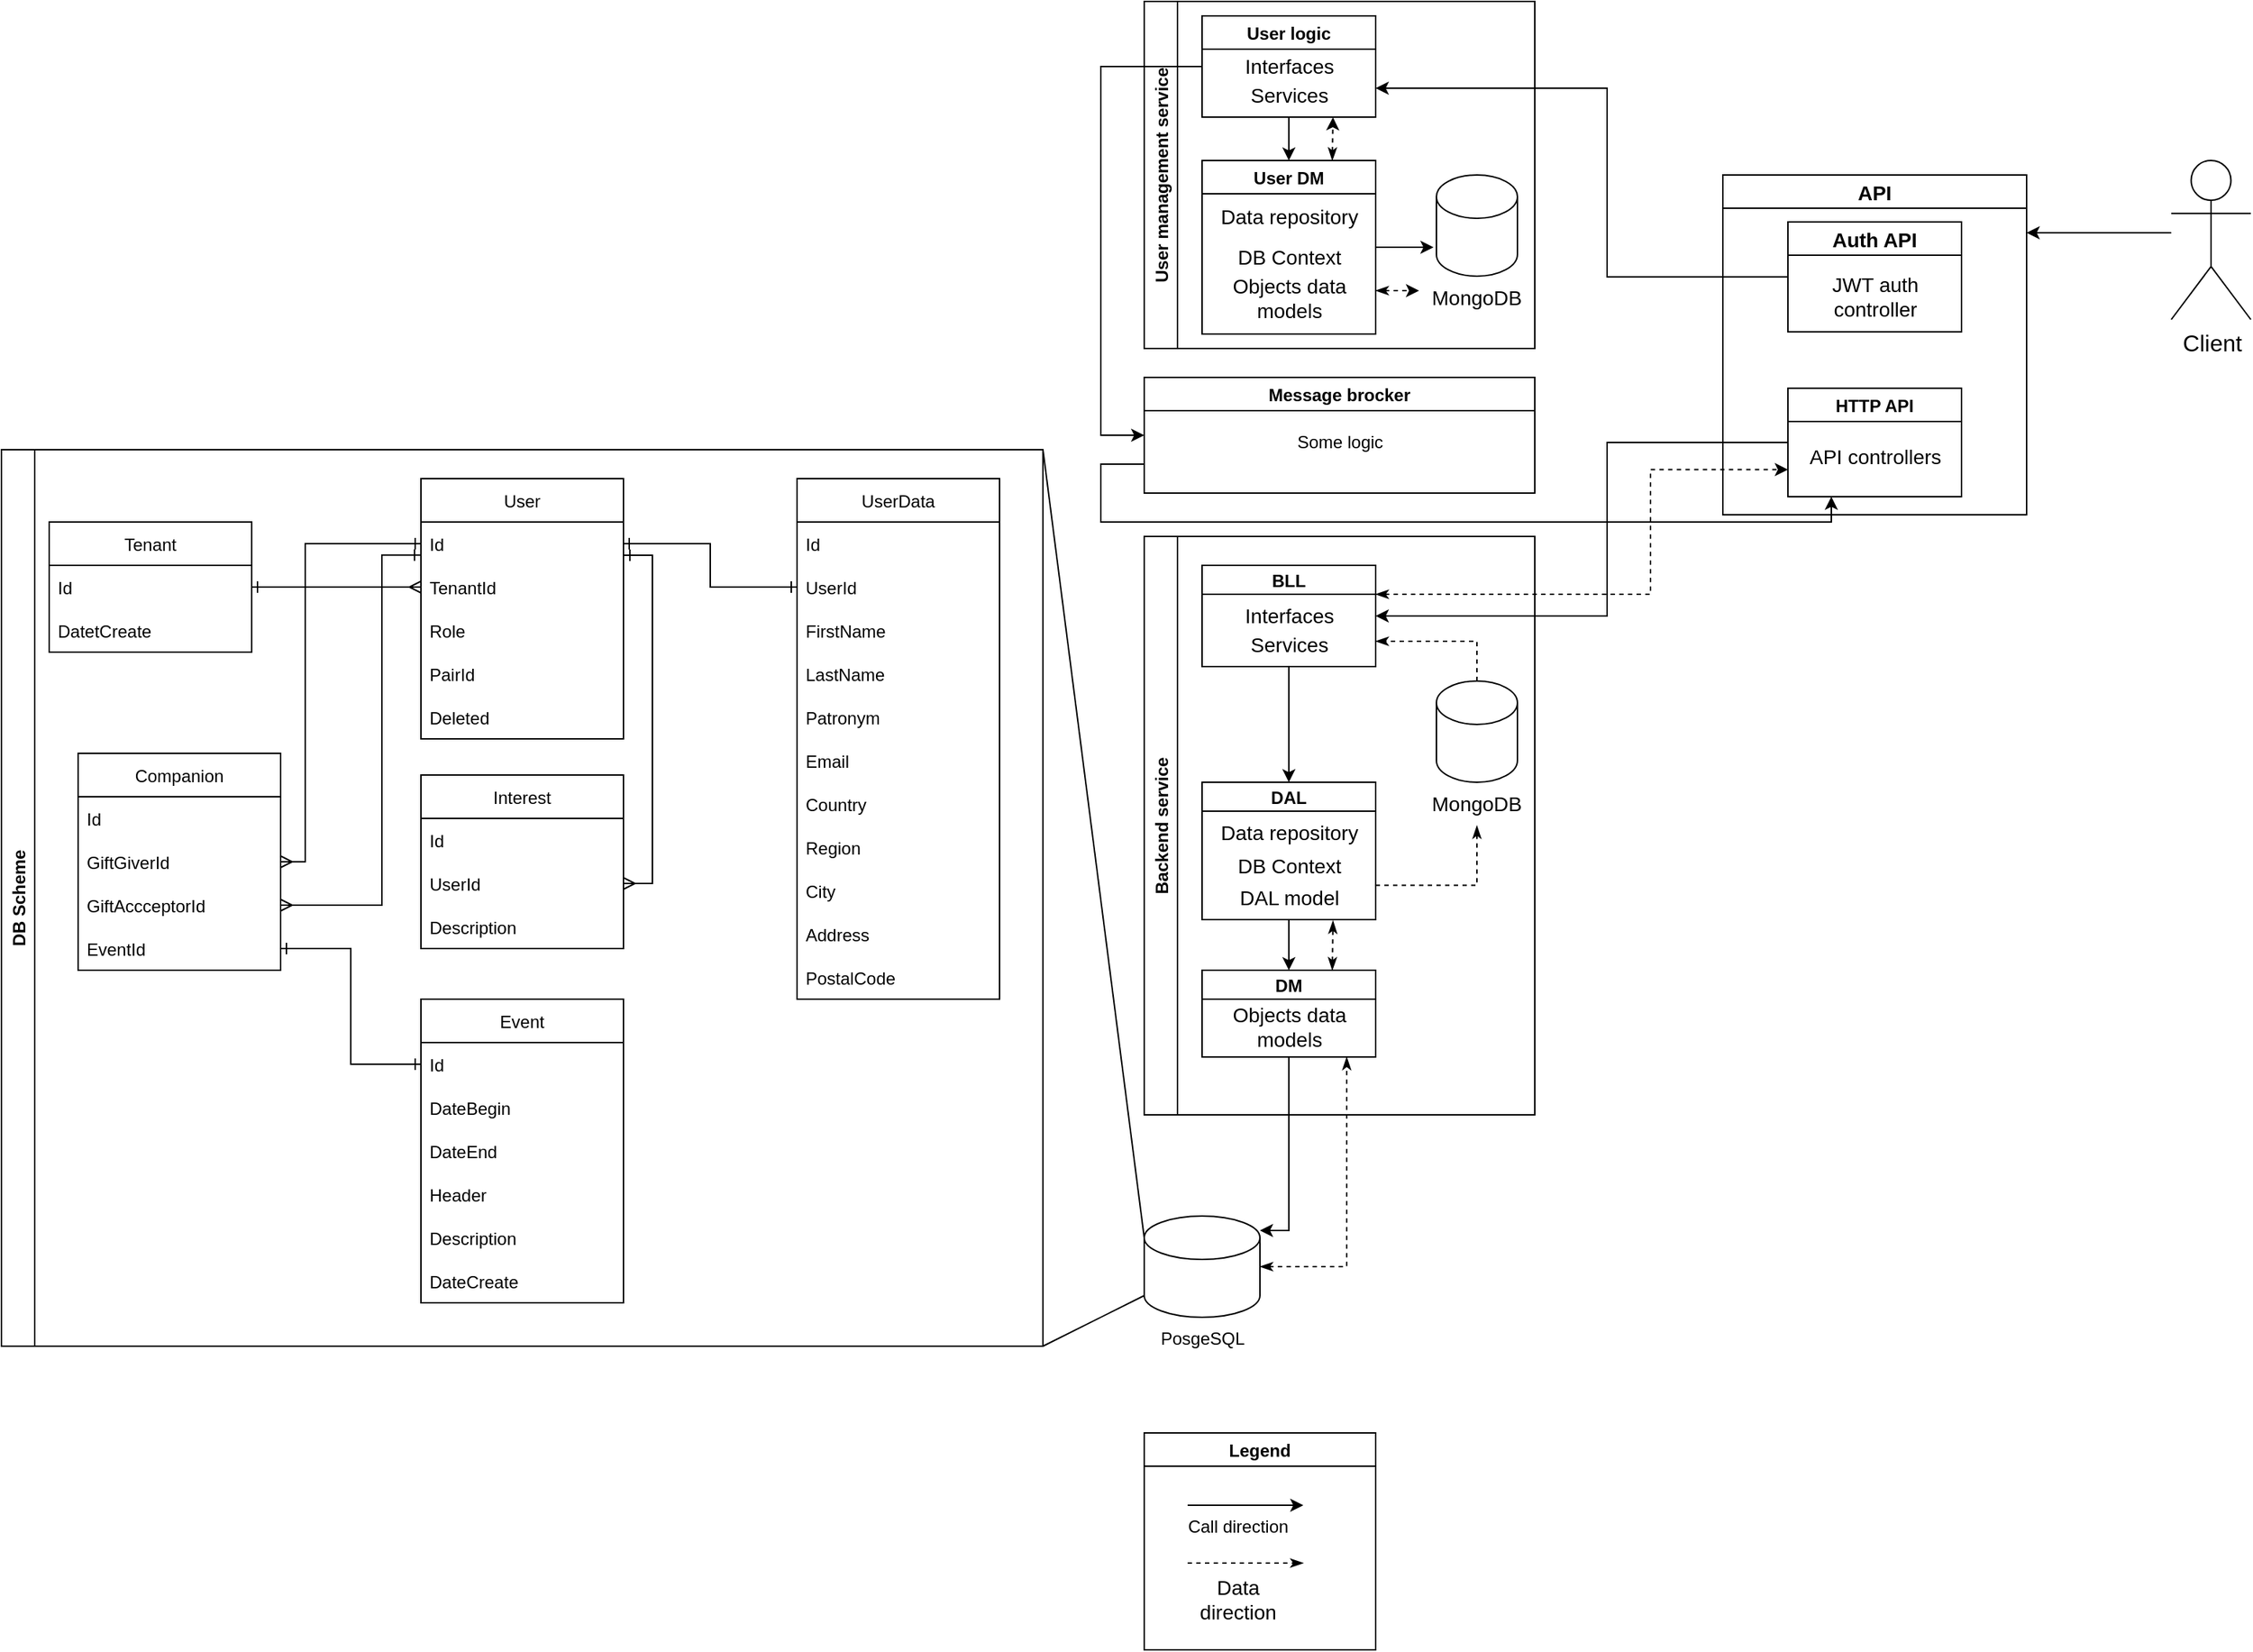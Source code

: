 <mxfile version="20.3.6" type="github">
  <diagram id="Ach35dHcFJQdptmvtTHI" name="Страница 1">
    <mxGraphModel dx="3212" dy="1272" grid="1" gridSize="10" guides="1" tooltips="1" connect="1" arrows="1" fold="1" page="1" pageScale="1" pageWidth="827" pageHeight="1169" math="0" shadow="0">
      <root>
        <mxCell id="0" />
        <mxCell id="1" parent="0" />
        <mxCell id="W8EOp4MmjeI2fesuO7Yh-2" value="Backend service" style="swimlane;horizontal=0;" parent="1" vertex="1">
          <mxGeometry x="40" y="390" width="270" height="400" as="geometry">
            <mxRectangle x="70" y="50" width="40" height="150" as="alternateBounds" />
          </mxGeometry>
        </mxCell>
        <mxCell id="W8EOp4MmjeI2fesuO7Yh-17" value="" style="edgeStyle=orthogonalEdgeStyle;rounded=0;orthogonalLoop=1;jettySize=auto;html=1;" parent="W8EOp4MmjeI2fesuO7Yh-2" source="W8EOp4MmjeI2fesuO7Yh-15" target="W8EOp4MmjeI2fesuO7Yh-16" edge="1">
          <mxGeometry relative="1" as="geometry">
            <Array as="points">
              <mxPoint x="100" y="160" />
              <mxPoint x="100" y="160" />
            </Array>
          </mxGeometry>
        </mxCell>
        <mxCell id="W8EOp4MmjeI2fesuO7Yh-15" value="BLL" style="swimlane;startSize=20;" parent="W8EOp4MmjeI2fesuO7Yh-2" vertex="1">
          <mxGeometry x="40" y="20" width="120" height="70" as="geometry" />
        </mxCell>
        <mxCell id="W8EOp4MmjeI2fesuO7Yh-31" value="Interfaces" style="text;html=1;align=center;verticalAlign=middle;resizable=0;points=[];autosize=1;strokeColor=none;fillColor=none;fontSize=14;" parent="W8EOp4MmjeI2fesuO7Yh-15" vertex="1">
          <mxGeometry x="20" y="20" width="80" height="30" as="geometry" />
        </mxCell>
        <mxCell id="W8EOp4MmjeI2fesuO7Yh-35" value="Services" style="text;html=1;align=center;verticalAlign=middle;resizable=0;points=[];autosize=1;strokeColor=none;fillColor=none;fontSize=14;" parent="W8EOp4MmjeI2fesuO7Yh-15" vertex="1">
          <mxGeometry x="20" y="40" width="80" height="30" as="geometry" />
        </mxCell>
        <mxCell id="W8EOp4MmjeI2fesuO7Yh-19" value="" style="edgeStyle=orthogonalEdgeStyle;rounded=0;orthogonalLoop=1;jettySize=auto;html=1;" parent="W8EOp4MmjeI2fesuO7Yh-2" source="W8EOp4MmjeI2fesuO7Yh-16" target="W8EOp4MmjeI2fesuO7Yh-18" edge="1">
          <mxGeometry relative="1" as="geometry" />
        </mxCell>
        <mxCell id="W8EOp4MmjeI2fesuO7Yh-50" style="edgeStyle=orthogonalEdgeStyle;rounded=0;orthogonalLoop=1;jettySize=auto;html=1;exitX=1;exitY=0.75;exitDx=0;exitDy=0;dashed=1;strokeWidth=1;fontSize=14;startArrow=none;startFill=0;endArrow=classicThin;endFill=1;entryX=0.5;entryY=1;entryDx=0;entryDy=0;" parent="W8EOp4MmjeI2fesuO7Yh-2" source="W8EOp4MmjeI2fesuO7Yh-16" target="k-F8BIPgYVoysviiwcqS-8" edge="1">
          <mxGeometry relative="1" as="geometry">
            <mxPoint x="220" y="230" as="targetPoint" />
          </mxGeometry>
        </mxCell>
        <mxCell id="W8EOp4MmjeI2fesuO7Yh-16" value="DAL" style="swimlane;startSize=20;" parent="W8EOp4MmjeI2fesuO7Yh-2" vertex="1">
          <mxGeometry x="40" y="170" width="120" height="95" as="geometry" />
        </mxCell>
        <mxCell id="W8EOp4MmjeI2fesuO7Yh-36" value="Data repository" style="text;html=1;align=center;verticalAlign=middle;resizable=0;points=[];autosize=1;strokeColor=none;fillColor=none;fontSize=14;" parent="W8EOp4MmjeI2fesuO7Yh-16" vertex="1">
          <mxGeometry y="20" width="120" height="30" as="geometry" />
        </mxCell>
        <mxCell id="W8EOp4MmjeI2fesuO7Yh-37" value="DB Context&lt;br&gt;" style="text;html=1;align=center;verticalAlign=middle;resizable=0;points=[];autosize=1;strokeColor=none;fillColor=none;fontSize=14;" parent="W8EOp4MmjeI2fesuO7Yh-16" vertex="1">
          <mxGeometry x="10" y="43" width="100" height="30" as="geometry" />
        </mxCell>
        <mxCell id="W8EOp4MmjeI2fesuO7Yh-38" value="DAL model" style="text;html=1;align=center;verticalAlign=middle;resizable=0;points=[];autosize=1;strokeColor=none;fillColor=none;fontSize=14;" parent="W8EOp4MmjeI2fesuO7Yh-16" vertex="1">
          <mxGeometry x="15" y="65" width="90" height="30" as="geometry" />
        </mxCell>
        <mxCell id="W8EOp4MmjeI2fesuO7Yh-49" style="edgeStyle=orthogonalEdgeStyle;rounded=0;orthogonalLoop=1;jettySize=auto;html=1;exitX=0.75;exitY=0;exitDx=0;exitDy=0;entryX=0.839;entryY=1.024;entryDx=0;entryDy=0;entryPerimeter=0;dashed=1;strokeWidth=1;fontSize=14;startArrow=classicThin;startFill=1;endArrow=classicThin;endFill=1;" parent="W8EOp4MmjeI2fesuO7Yh-2" source="W8EOp4MmjeI2fesuO7Yh-18" target="W8EOp4MmjeI2fesuO7Yh-38" edge="1">
          <mxGeometry relative="1" as="geometry" />
        </mxCell>
        <mxCell id="W8EOp4MmjeI2fesuO7Yh-18" value="DM" style="swimlane;startSize=20;" parent="W8EOp4MmjeI2fesuO7Yh-2" vertex="1">
          <mxGeometry x="40" y="300" width="120" height="60" as="geometry" />
        </mxCell>
        <mxCell id="W8EOp4MmjeI2fesuO7Yh-39" value="Objects data &lt;br&gt;models" style="text;html=1;align=center;verticalAlign=middle;resizable=0;points=[];autosize=1;strokeColor=none;fillColor=none;fontSize=14;" parent="W8EOp4MmjeI2fesuO7Yh-18" vertex="1">
          <mxGeometry x="10" y="14" width="100" height="50" as="geometry" />
        </mxCell>
        <mxCell id="W8EOp4MmjeI2fesuO7Yh-51" style="edgeStyle=orthogonalEdgeStyle;rounded=0;orthogonalLoop=1;jettySize=auto;html=1;exitX=0.5;exitY=0;exitDx=0;exitDy=0;exitPerimeter=0;entryX=1;entryY=0.75;entryDx=0;entryDy=0;dashed=1;strokeWidth=1;fontSize=14;startArrow=none;startFill=0;endArrow=classicThin;endFill=1;" parent="W8EOp4MmjeI2fesuO7Yh-2" source="W8EOp4MmjeI2fesuO7Yh-27" target="W8EOp4MmjeI2fesuO7Yh-15" edge="1">
          <mxGeometry relative="1" as="geometry" />
        </mxCell>
        <mxCell id="k-F8BIPgYVoysviiwcqS-9" value="" style="group" parent="W8EOp4MmjeI2fesuO7Yh-2" vertex="1" connectable="0">
          <mxGeometry x="200" y="100" width="60" height="100" as="geometry" />
        </mxCell>
        <mxCell id="W8EOp4MmjeI2fesuO7Yh-27" value="" style="shape=cylinder3;whiteSpace=wrap;html=1;boundedLbl=1;backgroundOutline=1;size=15;fontSize=16;" parent="k-F8BIPgYVoysviiwcqS-9" vertex="1">
          <mxGeometry x="2" width="56" height="70" as="geometry" />
        </mxCell>
        <mxCell id="k-F8BIPgYVoysviiwcqS-8" value="MongoDB" style="text;html=1;strokeColor=none;fillColor=none;align=center;verticalAlign=middle;whiteSpace=wrap;rounded=0;fontSize=14;" parent="k-F8BIPgYVoysviiwcqS-9" vertex="1">
          <mxGeometry y="70" width="60" height="30" as="geometry" />
        </mxCell>
        <mxCell id="W8EOp4MmjeI2fesuO7Yh-21" style="edgeStyle=orthogonalEdgeStyle;rounded=0;orthogonalLoop=1;jettySize=auto;html=1;exitX=0.5;exitY=1;exitDx=0;exitDy=0;" parent="1" source="W8EOp4MmjeI2fesuO7Yh-18" target="W8EOp4MmjeI2fesuO7Yh-1" edge="1">
          <mxGeometry relative="1" as="geometry">
            <Array as="points">
              <mxPoint x="140" y="870" />
            </Array>
          </mxGeometry>
        </mxCell>
        <mxCell id="W8EOp4MmjeI2fesuO7Yh-25" value="Legend" style="swimlane;" parent="1" vertex="1">
          <mxGeometry x="40" y="1010" width="160" height="150" as="geometry" />
        </mxCell>
        <mxCell id="W8EOp4MmjeI2fesuO7Yh-24" value="" style="group" parent="W8EOp4MmjeI2fesuO7Yh-25" vertex="1" connectable="0">
          <mxGeometry x="20" y="50" width="90" height="30" as="geometry" />
        </mxCell>
        <mxCell id="W8EOp4MmjeI2fesuO7Yh-22" value="" style="endArrow=classic;html=1;rounded=0;" parent="W8EOp4MmjeI2fesuO7Yh-24" edge="1">
          <mxGeometry width="50" height="50" relative="1" as="geometry">
            <mxPoint x="10" as="sourcePoint" />
            <mxPoint x="90" as="targetPoint" />
          </mxGeometry>
        </mxCell>
        <mxCell id="W8EOp4MmjeI2fesuO7Yh-23" value="Call direction" style="text;html=1;strokeColor=none;fillColor=none;align=center;verticalAlign=middle;whiteSpace=wrap;rounded=0;" parent="W8EOp4MmjeI2fesuO7Yh-24" vertex="1">
          <mxGeometry width="90" height="30" as="geometry" />
        </mxCell>
        <mxCell id="W8EOp4MmjeI2fesuO7Yh-47" value="" style="group" parent="W8EOp4MmjeI2fesuO7Yh-25" vertex="1" connectable="0">
          <mxGeometry x="30" y="90" width="80" height="40" as="geometry" />
        </mxCell>
        <mxCell id="W8EOp4MmjeI2fesuO7Yh-44" value="" style="endArrow=classicThin;html=1;rounded=0;fontSize=14;dashed=1;strokeWidth=1;endFill=1;" parent="W8EOp4MmjeI2fesuO7Yh-47" edge="1">
          <mxGeometry width="50" height="50" relative="1" as="geometry">
            <mxPoint as="sourcePoint" />
            <mxPoint x="80" as="targetPoint" />
          </mxGeometry>
        </mxCell>
        <mxCell id="W8EOp4MmjeI2fesuO7Yh-46" value="Data direction" style="text;html=1;strokeColor=none;fillColor=none;align=center;verticalAlign=middle;whiteSpace=wrap;rounded=0;fontSize=14;" parent="W8EOp4MmjeI2fesuO7Yh-47" vertex="1">
          <mxGeometry x="5" y="10" width="60" height="30" as="geometry" />
        </mxCell>
        <mxCell id="k-F8BIPgYVoysviiwcqS-5" style="edgeStyle=orthogonalEdgeStyle;rounded=0;orthogonalLoop=1;jettySize=auto;html=1;fontSize=14;startArrow=none;startFill=0;" parent="1" source="W8EOp4MmjeI2fesuO7Yh-26" edge="1">
          <mxGeometry relative="1" as="geometry">
            <mxPoint x="650" y="180" as="targetPoint" />
            <Array as="points">
              <mxPoint x="710" y="180" />
              <mxPoint x="710" y="180" />
            </Array>
          </mxGeometry>
        </mxCell>
        <mxCell id="W8EOp4MmjeI2fesuO7Yh-26" value="Client" style="shape=umlActor;verticalLabelPosition=bottom;verticalAlign=top;html=1;outlineConnect=0;fontSize=16;" parent="1" vertex="1">
          <mxGeometry x="750" y="130" width="55" height="110" as="geometry" />
        </mxCell>
        <mxCell id="k-F8BIPgYVoysviiwcqS-7" style="edgeStyle=orthogonalEdgeStyle;rounded=0;orthogonalLoop=1;jettySize=auto;html=1;exitX=0;exitY=0.5;exitDx=0;exitDy=0;fontSize=14;startArrow=none;startFill=0;" parent="1" source="W8EOp4MmjeI2fesuO7Yh-42" edge="1">
          <mxGeometry relative="1" as="geometry">
            <mxPoint x="200" y="80" as="targetPoint" />
            <Array as="points">
              <mxPoint x="360" y="211" />
              <mxPoint x="360" y="80" />
            </Array>
          </mxGeometry>
        </mxCell>
        <mxCell id="W8EOp4MmjeI2fesuO7Yh-40" value="API" style="swimlane;fontSize=14;" parent="1" vertex="1">
          <mxGeometry x="440" y="140" width="210" height="235" as="geometry" />
        </mxCell>
        <mxCell id="W8EOp4MmjeI2fesuO7Yh-42" value="Auth API" style="swimlane;fontSize=14;" parent="W8EOp4MmjeI2fesuO7Yh-40" vertex="1">
          <mxGeometry x="45" y="32.5" width="120" height="76" as="geometry" />
        </mxCell>
        <mxCell id="W8EOp4MmjeI2fesuO7Yh-43" value="JWT auth &lt;br&gt;controller" style="text;html=1;align=center;verticalAlign=middle;resizable=0;points=[];autosize=1;strokeColor=none;fillColor=none;fontSize=14;" parent="W8EOp4MmjeI2fesuO7Yh-42" vertex="1">
          <mxGeometry x="20" y="26" width="80" height="50" as="geometry" />
        </mxCell>
        <mxCell id="k-F8BIPgYVoysviiwcqS-3" value="HTTP API" style="swimlane;" parent="W8EOp4MmjeI2fesuO7Yh-40" vertex="1">
          <mxGeometry x="45" y="147.5" width="120" height="75" as="geometry" />
        </mxCell>
        <mxCell id="k-F8BIPgYVoysviiwcqS-4" value="API controllers" style="text;html=1;align=center;verticalAlign=middle;resizable=0;points=[];autosize=1;strokeColor=none;fillColor=none;fontSize=14;" parent="k-F8BIPgYVoysviiwcqS-3" vertex="1">
          <mxGeometry x="5" y="32.5" width="110" height="30" as="geometry" />
        </mxCell>
        <mxCell id="W8EOp4MmjeI2fesuO7Yh-48" style="edgeStyle=orthogonalEdgeStyle;rounded=0;orthogonalLoop=1;jettySize=auto;html=1;exitX=1;exitY=0.5;exitDx=0;exitDy=0;exitPerimeter=0;entryX=0.9;entryY=0.92;entryDx=0;entryDy=0;entryPerimeter=0;dashed=1;strokeWidth=1;fontSize=14;endArrow=classicThin;endFill=1;startArrow=classicThin;startFill=1;" parent="1" source="W8EOp4MmjeI2fesuO7Yh-1" target="W8EOp4MmjeI2fesuO7Yh-39" edge="1">
          <mxGeometry relative="1" as="geometry" />
        </mxCell>
        <mxCell id="M-t3Y8hKI3yOIpSZZMev-1" value="User management service" style="swimlane;horizontal=0;" parent="1" vertex="1">
          <mxGeometry x="40" y="20" width="270" height="240" as="geometry" />
        </mxCell>
        <mxCell id="M-t3Y8hKI3yOIpSZZMev-20" style="edgeStyle=orthogonalEdgeStyle;rounded=0;orthogonalLoop=1;jettySize=auto;html=1;exitX=0.5;exitY=1;exitDx=0;exitDy=0;entryX=0.5;entryY=0;entryDx=0;entryDy=0;startArrow=none;startFill=0;" parent="M-t3Y8hKI3yOIpSZZMev-1" source="M-t3Y8hKI3yOIpSZZMev-5" target="M-t3Y8hKI3yOIpSZZMev-6" edge="1">
          <mxGeometry relative="1" as="geometry">
            <Array as="points">
              <mxPoint x="100" y="90" />
              <mxPoint x="100" y="90" />
            </Array>
          </mxGeometry>
        </mxCell>
        <mxCell id="M-t3Y8hKI3yOIpSZZMev-5" value="User logic" style="swimlane;startSize=23;" parent="M-t3Y8hKI3yOIpSZZMev-1" vertex="1">
          <mxGeometry x="40" y="10" width="120" height="70" as="geometry" />
        </mxCell>
        <mxCell id="M-t3Y8hKI3yOIpSZZMev-10" value="Interfaces" style="text;html=1;align=center;verticalAlign=middle;resizable=0;points=[];autosize=1;strokeColor=none;fillColor=none;fontSize=14;" parent="M-t3Y8hKI3yOIpSZZMev-5" vertex="1">
          <mxGeometry x="20" y="20" width="80" height="30" as="geometry" />
        </mxCell>
        <mxCell id="M-t3Y8hKI3yOIpSZZMev-11" value="Services" style="text;html=1;align=center;verticalAlign=middle;resizable=0;points=[];autosize=1;strokeColor=none;fillColor=none;fontSize=14;" parent="M-t3Y8hKI3yOIpSZZMev-5" vertex="1">
          <mxGeometry x="20" y="40" width="80" height="30" as="geometry" />
        </mxCell>
        <mxCell id="M-t3Y8hKI3yOIpSZZMev-21" style="edgeStyle=orthogonalEdgeStyle;rounded=0;orthogonalLoop=1;jettySize=auto;html=1;exitX=0.75;exitY=0;exitDx=0;exitDy=0;entryX=0.881;entryY=1.004;entryDx=0;entryDy=0;entryPerimeter=0;startArrow=classicThin;startFill=1;dashed=1;" parent="M-t3Y8hKI3yOIpSZZMev-1" source="M-t3Y8hKI3yOIpSZZMev-6" target="M-t3Y8hKI3yOIpSZZMev-11" edge="1">
          <mxGeometry relative="1" as="geometry" />
        </mxCell>
        <mxCell id="M-t3Y8hKI3yOIpSZZMev-6" value="User DM" style="swimlane;startSize=23;" parent="M-t3Y8hKI3yOIpSZZMev-1" vertex="1">
          <mxGeometry x="40" y="110" width="120" height="120" as="geometry" />
        </mxCell>
        <mxCell id="M-t3Y8hKI3yOIpSZZMev-13" value="DB Context&lt;br&gt;" style="text;html=1;align=center;verticalAlign=middle;resizable=0;points=[];autosize=1;strokeColor=none;fillColor=none;fontSize=14;" parent="M-t3Y8hKI3yOIpSZZMev-6" vertex="1">
          <mxGeometry x="10" y="52" width="100" height="30" as="geometry" />
        </mxCell>
        <mxCell id="M-t3Y8hKI3yOIpSZZMev-12" value="Data repository" style="text;html=1;align=center;verticalAlign=middle;resizable=0;points=[];autosize=1;strokeColor=none;fillColor=none;fontSize=14;" parent="M-t3Y8hKI3yOIpSZZMev-6" vertex="1">
          <mxGeometry y="23.5" width="120" height="30" as="geometry" />
        </mxCell>
        <mxCell id="M-t3Y8hKI3yOIpSZZMev-14" value="Objects data &lt;br&gt;models" style="text;html=1;align=center;verticalAlign=middle;resizable=0;points=[];autosize=1;strokeColor=none;fillColor=none;fontSize=14;" parent="M-t3Y8hKI3yOIpSZZMev-6" vertex="1">
          <mxGeometry x="10" y="70" width="100" height="50" as="geometry" />
        </mxCell>
        <mxCell id="M-t3Y8hKI3yOIpSZZMev-7" value="" style="group" parent="M-t3Y8hKI3yOIpSZZMev-1" vertex="1" connectable="0">
          <mxGeometry x="200" y="120" width="60" height="100" as="geometry" />
        </mxCell>
        <mxCell id="M-t3Y8hKI3yOIpSZZMev-8" value="" style="shape=cylinder3;whiteSpace=wrap;html=1;boundedLbl=1;backgroundOutline=1;size=15;fontSize=16;" parent="M-t3Y8hKI3yOIpSZZMev-7" vertex="1">
          <mxGeometry x="2" width="56" height="70" as="geometry" />
        </mxCell>
        <mxCell id="M-t3Y8hKI3yOIpSZZMev-9" value="MongoDB" style="text;html=1;strokeColor=none;fillColor=none;align=center;verticalAlign=middle;whiteSpace=wrap;rounded=0;fontSize=14;" parent="M-t3Y8hKI3yOIpSZZMev-7" vertex="1">
          <mxGeometry y="70" width="60" height="30" as="geometry" />
        </mxCell>
        <mxCell id="M-t3Y8hKI3yOIpSZZMev-2" style="edgeStyle=orthogonalEdgeStyle;rounded=0;orthogonalLoop=1;jettySize=auto;html=1;exitX=0;exitY=0.5;exitDx=0;exitDy=0;entryX=1;entryY=0.5;entryDx=0;entryDy=0;" parent="1" source="k-F8BIPgYVoysviiwcqS-3" target="W8EOp4MmjeI2fesuO7Yh-15" edge="1">
          <mxGeometry relative="1" as="geometry">
            <Array as="points">
              <mxPoint x="360" y="325" />
              <mxPoint x="360" y="445" />
            </Array>
          </mxGeometry>
        </mxCell>
        <mxCell id="M-t3Y8hKI3yOIpSZZMev-4" value="" style="group" parent="1" vertex="1" connectable="0">
          <mxGeometry x="40" y="860" width="80" height="100" as="geometry" />
        </mxCell>
        <mxCell id="W8EOp4MmjeI2fesuO7Yh-20" value="" style="group" parent="M-t3Y8hKI3yOIpSZZMev-4" vertex="1" connectable="0">
          <mxGeometry width="80" height="100" as="geometry" />
        </mxCell>
        <mxCell id="W8EOp4MmjeI2fesuO7Yh-10" value="PosgeSQL" style="text;html=1;align=center;verticalAlign=middle;resizable=0;points=[];autosize=1;strokeColor=none;fillColor=none;" parent="W8EOp4MmjeI2fesuO7Yh-20" vertex="1">
          <mxGeometry y="70" width="80" height="30" as="geometry" />
        </mxCell>
        <mxCell id="W8EOp4MmjeI2fesuO7Yh-1" value="" style="shape=cylinder3;whiteSpace=wrap;html=1;boundedLbl=1;backgroundOutline=1;size=15;" parent="M-t3Y8hKI3yOIpSZZMev-4" vertex="1">
          <mxGeometry width="80" height="70" as="geometry" />
        </mxCell>
        <mxCell id="M-t3Y8hKI3yOIpSZZMev-15" style="edgeStyle=orthogonalEdgeStyle;rounded=0;orthogonalLoop=1;jettySize=auto;html=1;exitX=1;exitY=0.75;exitDx=0;exitDy=0;dashed=1;startArrow=classicThin;startFill=1;" parent="1" source="M-t3Y8hKI3yOIpSZZMev-6" edge="1">
          <mxGeometry relative="1" as="geometry">
            <mxPoint x="230" y="220" as="targetPoint" />
          </mxGeometry>
        </mxCell>
        <mxCell id="M-t3Y8hKI3yOIpSZZMev-17" style="edgeStyle=orthogonalEdgeStyle;rounded=0;orthogonalLoop=1;jettySize=auto;html=1;entryX=0;entryY=0.75;entryDx=0;entryDy=0;dashed=1;startArrow=classicThin;startFill=1;" parent="1" target="k-F8BIPgYVoysviiwcqS-3" edge="1">
          <mxGeometry relative="1" as="geometry">
            <mxPoint x="200" y="430" as="sourcePoint" />
            <Array as="points">
              <mxPoint x="390" y="430" />
              <mxPoint x="390" y="344" />
            </Array>
          </mxGeometry>
        </mxCell>
        <mxCell id="M-t3Y8hKI3yOIpSZZMev-19" style="edgeStyle=orthogonalEdgeStyle;rounded=0;orthogonalLoop=1;jettySize=auto;html=1;exitX=1;exitY=0.5;exitDx=0;exitDy=0;startArrow=none;startFill=0;" parent="1" source="M-t3Y8hKI3yOIpSZZMev-6" edge="1">
          <mxGeometry relative="1" as="geometry">
            <mxPoint x="240" y="190" as="targetPoint" />
          </mxGeometry>
        </mxCell>
        <mxCell id="M-t3Y8hKI3yOIpSZZMev-26" style="edgeStyle=orthogonalEdgeStyle;rounded=0;orthogonalLoop=1;jettySize=auto;html=1;exitX=0;exitY=0.75;exitDx=0;exitDy=0;startArrow=none;startFill=0;entryX=0.25;entryY=1;entryDx=0;entryDy=0;" parent="1" source="M-t3Y8hKI3yOIpSZZMev-23" target="k-F8BIPgYVoysviiwcqS-3" edge="1">
          <mxGeometry relative="1" as="geometry">
            <mxPoint x="10" y="480" as="targetPoint" />
            <Array as="points">
              <mxPoint x="10" y="340" />
              <mxPoint x="10" y="380" />
              <mxPoint x="515" y="380" />
            </Array>
          </mxGeometry>
        </mxCell>
        <mxCell id="M-t3Y8hKI3yOIpSZZMev-23" value="Message brocker" style="swimlane;" parent="1" vertex="1">
          <mxGeometry x="40" y="280" width="270" height="80" as="geometry" />
        </mxCell>
        <mxCell id="M-t3Y8hKI3yOIpSZZMev-24" value="Some logic" style="text;html=1;align=center;verticalAlign=middle;resizable=0;points=[];autosize=1;strokeColor=none;fillColor=none;" parent="M-t3Y8hKI3yOIpSZZMev-23" vertex="1">
          <mxGeometry x="95" y="30" width="80" height="30" as="geometry" />
        </mxCell>
        <mxCell id="M-t3Y8hKI3yOIpSZZMev-25" style="edgeStyle=orthogonalEdgeStyle;rounded=0;orthogonalLoop=1;jettySize=auto;html=1;exitX=0;exitY=0.5;exitDx=0;exitDy=0;entryX=0;entryY=0.5;entryDx=0;entryDy=0;startArrow=none;startFill=0;" parent="1" source="M-t3Y8hKI3yOIpSZZMev-5" target="M-t3Y8hKI3yOIpSZZMev-23" edge="1">
          <mxGeometry relative="1" as="geometry">
            <Array as="points">
              <mxPoint x="10" y="65" />
              <mxPoint x="10" y="320" />
            </Array>
          </mxGeometry>
        </mxCell>
        <mxCell id="VC21p1BJZLmZtyOvGM38-3" value="DB Scheme" style="swimlane;horizontal=0;" vertex="1" parent="1">
          <mxGeometry x="-750" y="330" width="720" height="620" as="geometry" />
        </mxCell>
        <mxCell id="VC21p1BJZLmZtyOvGM38-5" value="User" style="swimlane;fontStyle=0;childLayout=stackLayout;horizontal=1;startSize=30;horizontalStack=0;resizeParent=1;resizeParentMax=0;resizeLast=0;collapsible=1;marginBottom=0;" vertex="1" parent="VC21p1BJZLmZtyOvGM38-3">
          <mxGeometry x="290" y="20" width="140" height="180" as="geometry" />
        </mxCell>
        <mxCell id="VC21p1BJZLmZtyOvGM38-6" value="Id" style="text;strokeColor=none;fillColor=none;align=left;verticalAlign=middle;spacingLeft=4;spacingRight=4;overflow=hidden;points=[[0,0.5],[1,0.5]];portConstraint=eastwest;rotatable=0;" vertex="1" parent="VC21p1BJZLmZtyOvGM38-5">
          <mxGeometry y="30" width="140" height="30" as="geometry" />
        </mxCell>
        <mxCell id="VC21p1BJZLmZtyOvGM38-7" value="TenantId" style="text;strokeColor=none;fillColor=none;align=left;verticalAlign=middle;spacingLeft=4;spacingRight=4;overflow=hidden;points=[[0,0.5],[1,0.5]];portConstraint=eastwest;rotatable=0;" vertex="1" parent="VC21p1BJZLmZtyOvGM38-5">
          <mxGeometry y="60" width="140" height="30" as="geometry" />
        </mxCell>
        <mxCell id="VC21p1BJZLmZtyOvGM38-11" value="Role" style="text;strokeColor=none;fillColor=none;align=left;verticalAlign=middle;spacingLeft=4;spacingRight=4;overflow=hidden;points=[[0,0.5],[1,0.5]];portConstraint=eastwest;rotatable=0;" vertex="1" parent="VC21p1BJZLmZtyOvGM38-5">
          <mxGeometry y="90" width="140" height="30" as="geometry" />
        </mxCell>
        <mxCell id="VC21p1BJZLmZtyOvGM38-9" value="PairId" style="text;strokeColor=none;fillColor=none;align=left;verticalAlign=middle;spacingLeft=4;spacingRight=4;overflow=hidden;points=[[0,0.5],[1,0.5]];portConstraint=eastwest;rotatable=0;" vertex="1" parent="VC21p1BJZLmZtyOvGM38-5">
          <mxGeometry y="120" width="140" height="30" as="geometry" />
        </mxCell>
        <mxCell id="VC21p1BJZLmZtyOvGM38-8" value="Deleted" style="text;strokeColor=none;fillColor=none;align=left;verticalAlign=middle;spacingLeft=4;spacingRight=4;overflow=hidden;points=[[0,0.5],[1,0.5]];portConstraint=eastwest;rotatable=0;" vertex="1" parent="VC21p1BJZLmZtyOvGM38-5">
          <mxGeometry y="150" width="140" height="30" as="geometry" />
        </mxCell>
        <mxCell id="VC21p1BJZLmZtyOvGM38-12" value="UserData" style="swimlane;fontStyle=0;childLayout=stackLayout;horizontal=1;startSize=30;horizontalStack=0;resizeParent=1;resizeParentMax=0;resizeLast=0;collapsible=1;marginBottom=0;" vertex="1" parent="VC21p1BJZLmZtyOvGM38-3">
          <mxGeometry x="550" y="20" width="140" height="360" as="geometry" />
        </mxCell>
        <mxCell id="VC21p1BJZLmZtyOvGM38-13" value="Id" style="text;strokeColor=none;fillColor=none;align=left;verticalAlign=middle;spacingLeft=4;spacingRight=4;overflow=hidden;points=[[0,0.5],[1,0.5]];portConstraint=eastwest;rotatable=0;" vertex="1" parent="VC21p1BJZLmZtyOvGM38-12">
          <mxGeometry y="30" width="140" height="30" as="geometry" />
        </mxCell>
        <mxCell id="VC21p1BJZLmZtyOvGM38-14" value="UserId" style="text;strokeColor=none;fillColor=none;align=left;verticalAlign=middle;spacingLeft=4;spacingRight=4;overflow=hidden;points=[[0,0.5],[1,0.5]];portConstraint=eastwest;rotatable=0;" vertex="1" parent="VC21p1BJZLmZtyOvGM38-12">
          <mxGeometry y="60" width="140" height="30" as="geometry" />
        </mxCell>
        <mxCell id="VC21p1BJZLmZtyOvGM38-15" value="FirstName" style="text;strokeColor=none;fillColor=none;align=left;verticalAlign=middle;spacingLeft=4;spacingRight=4;overflow=hidden;points=[[0,0.5],[1,0.5]];portConstraint=eastwest;rotatable=0;" vertex="1" parent="VC21p1BJZLmZtyOvGM38-12">
          <mxGeometry y="90" width="140" height="30" as="geometry" />
        </mxCell>
        <mxCell id="VC21p1BJZLmZtyOvGM38-16" value="LastName" style="text;strokeColor=none;fillColor=none;align=left;verticalAlign=middle;spacingLeft=4;spacingRight=4;overflow=hidden;points=[[0,0.5],[1,0.5]];portConstraint=eastwest;rotatable=0;" vertex="1" parent="VC21p1BJZLmZtyOvGM38-12">
          <mxGeometry y="120" width="140" height="30" as="geometry" />
        </mxCell>
        <mxCell id="VC21p1BJZLmZtyOvGM38-17" value="Patronym" style="text;strokeColor=none;fillColor=none;align=left;verticalAlign=middle;spacingLeft=4;spacingRight=4;overflow=hidden;points=[[0,0.5],[1,0.5]];portConstraint=eastwest;rotatable=0;" vertex="1" parent="VC21p1BJZLmZtyOvGM38-12">
          <mxGeometry y="150" width="140" height="30" as="geometry" />
        </mxCell>
        <mxCell id="VC21p1BJZLmZtyOvGM38-18" value="Email" style="text;strokeColor=none;fillColor=none;align=left;verticalAlign=middle;spacingLeft=4;spacingRight=4;overflow=hidden;points=[[0,0.5],[1,0.5]];portConstraint=eastwest;rotatable=0;" vertex="1" parent="VC21p1BJZLmZtyOvGM38-12">
          <mxGeometry y="180" width="140" height="30" as="geometry" />
        </mxCell>
        <mxCell id="VC21p1BJZLmZtyOvGM38-20" value="Country" style="text;strokeColor=none;fillColor=none;align=left;verticalAlign=middle;spacingLeft=4;spacingRight=4;overflow=hidden;points=[[0,0.5],[1,0.5]];portConstraint=eastwest;rotatable=0;" vertex="1" parent="VC21p1BJZLmZtyOvGM38-12">
          <mxGeometry y="210" width="140" height="30" as="geometry" />
        </mxCell>
        <mxCell id="VC21p1BJZLmZtyOvGM38-21" value="Region" style="text;strokeColor=none;fillColor=none;align=left;verticalAlign=middle;spacingLeft=4;spacingRight=4;overflow=hidden;points=[[0,0.5],[1,0.5]];portConstraint=eastwest;rotatable=0;" vertex="1" parent="VC21p1BJZLmZtyOvGM38-12">
          <mxGeometry y="240" width="140" height="30" as="geometry" />
        </mxCell>
        <mxCell id="VC21p1BJZLmZtyOvGM38-19" value="City" style="text;strokeColor=none;fillColor=none;align=left;verticalAlign=middle;spacingLeft=4;spacingRight=4;overflow=hidden;points=[[0,0.5],[1,0.5]];portConstraint=eastwest;rotatable=0;" vertex="1" parent="VC21p1BJZLmZtyOvGM38-12">
          <mxGeometry y="270" width="140" height="30" as="geometry" />
        </mxCell>
        <mxCell id="VC21p1BJZLmZtyOvGM38-22" value="Address" style="text;strokeColor=none;fillColor=none;align=left;verticalAlign=middle;spacingLeft=4;spacingRight=4;overflow=hidden;points=[[0,0.5],[1,0.5]];portConstraint=eastwest;rotatable=0;" vertex="1" parent="VC21p1BJZLmZtyOvGM38-12">
          <mxGeometry y="300" width="140" height="30" as="geometry" />
        </mxCell>
        <mxCell id="VC21p1BJZLmZtyOvGM38-23" value="PostalCode" style="text;strokeColor=none;fillColor=none;align=left;verticalAlign=middle;spacingLeft=4;spacingRight=4;overflow=hidden;points=[[0,0.5],[1,0.5]];portConstraint=eastwest;rotatable=0;" vertex="1" parent="VC21p1BJZLmZtyOvGM38-12">
          <mxGeometry y="330" width="140" height="30" as="geometry" />
        </mxCell>
        <mxCell id="VC21p1BJZLmZtyOvGM38-24" value="" style="edgeStyle=orthogonalEdgeStyle;rounded=0;orthogonalLoop=1;jettySize=auto;html=1;endArrow=ERone;endFill=0;startArrow=ERone;startFill=0;" edge="1" parent="VC21p1BJZLmZtyOvGM38-3" source="VC21p1BJZLmZtyOvGM38-6" target="VC21p1BJZLmZtyOvGM38-14">
          <mxGeometry relative="1" as="geometry" />
        </mxCell>
        <mxCell id="VC21p1BJZLmZtyOvGM38-25" value="Tenant" style="swimlane;fontStyle=0;childLayout=stackLayout;horizontal=1;startSize=30;horizontalStack=0;resizeParent=1;resizeParentMax=0;resizeLast=0;collapsible=1;marginBottom=0;" vertex="1" parent="VC21p1BJZLmZtyOvGM38-3">
          <mxGeometry x="33" y="50" width="140" height="90" as="geometry" />
        </mxCell>
        <mxCell id="VC21p1BJZLmZtyOvGM38-26" value="Id" style="text;strokeColor=none;fillColor=none;align=left;verticalAlign=middle;spacingLeft=4;spacingRight=4;overflow=hidden;points=[[0,0.5],[1,0.5]];portConstraint=eastwest;rotatable=0;" vertex="1" parent="VC21p1BJZLmZtyOvGM38-25">
          <mxGeometry y="30" width="140" height="30" as="geometry" />
        </mxCell>
        <mxCell id="VC21p1BJZLmZtyOvGM38-29" value="DatetCreate" style="text;strokeColor=none;fillColor=none;align=left;verticalAlign=middle;spacingLeft=4;spacingRight=4;overflow=hidden;points=[[0,0.5],[1,0.5]];portConstraint=eastwest;rotatable=0;" vertex="1" parent="VC21p1BJZLmZtyOvGM38-25">
          <mxGeometry y="60" width="140" height="30" as="geometry" />
        </mxCell>
        <mxCell id="VC21p1BJZLmZtyOvGM38-31" value="" style="edgeStyle=orthogonalEdgeStyle;rounded=0;orthogonalLoop=1;jettySize=auto;html=1;startArrow=ERone;startFill=0;endArrow=ERmany;endFill=0;" edge="1" parent="VC21p1BJZLmZtyOvGM38-3" source="VC21p1BJZLmZtyOvGM38-26" target="VC21p1BJZLmZtyOvGM38-7">
          <mxGeometry relative="1" as="geometry" />
        </mxCell>
        <mxCell id="VC21p1BJZLmZtyOvGM38-32" value="Companion" style="swimlane;fontStyle=0;childLayout=stackLayout;horizontal=1;startSize=30;horizontalStack=0;resizeParent=1;resizeParentMax=0;resizeLast=0;collapsible=1;marginBottom=0;" vertex="1" parent="VC21p1BJZLmZtyOvGM38-3">
          <mxGeometry x="53" y="210" width="140" height="150" as="geometry" />
        </mxCell>
        <mxCell id="VC21p1BJZLmZtyOvGM38-33" value="Id" style="text;strokeColor=none;fillColor=none;align=left;verticalAlign=middle;spacingLeft=4;spacingRight=4;overflow=hidden;points=[[0,0.5],[1,0.5]];portConstraint=eastwest;rotatable=0;" vertex="1" parent="VC21p1BJZLmZtyOvGM38-32">
          <mxGeometry y="30" width="140" height="30" as="geometry" />
        </mxCell>
        <mxCell id="VC21p1BJZLmZtyOvGM38-34" value="GiftGiverId" style="text;strokeColor=none;fillColor=none;align=left;verticalAlign=middle;spacingLeft=4;spacingRight=4;overflow=hidden;points=[[0,0.5],[1,0.5]];portConstraint=eastwest;rotatable=0;" vertex="1" parent="VC21p1BJZLmZtyOvGM38-32">
          <mxGeometry y="60" width="140" height="30" as="geometry" />
        </mxCell>
        <mxCell id="VC21p1BJZLmZtyOvGM38-35" value="GiftAccceptorId" style="text;strokeColor=none;fillColor=none;align=left;verticalAlign=middle;spacingLeft=4;spacingRight=4;overflow=hidden;points=[[0,0.5],[1,0.5]];portConstraint=eastwest;rotatable=0;" vertex="1" parent="VC21p1BJZLmZtyOvGM38-32">
          <mxGeometry y="90" width="140" height="30" as="geometry" />
        </mxCell>
        <mxCell id="VC21p1BJZLmZtyOvGM38-36" value="EventId" style="text;strokeColor=none;fillColor=none;align=left;verticalAlign=middle;spacingLeft=4;spacingRight=4;overflow=hidden;points=[[0,0.5],[1,0.5]];portConstraint=eastwest;rotatable=0;" vertex="1" parent="VC21p1BJZLmZtyOvGM38-32">
          <mxGeometry y="120" width="140" height="30" as="geometry" />
        </mxCell>
        <mxCell id="VC21p1BJZLmZtyOvGM38-39" style="edgeStyle=orthogonalEdgeStyle;rounded=0;orthogonalLoop=1;jettySize=auto;html=1;exitX=1;exitY=0.5;exitDx=0;exitDy=0;startArrow=ERmany;startFill=0;endArrow=ERone;endFill=0;entryX=-0.003;entryY=0.763;entryDx=0;entryDy=0;entryPerimeter=0;" edge="1" parent="VC21p1BJZLmZtyOvGM38-3" source="VC21p1BJZLmZtyOvGM38-35" target="VC21p1BJZLmZtyOvGM38-6">
          <mxGeometry relative="1" as="geometry">
            <Array as="points">
              <mxPoint x="263" y="315" />
              <mxPoint x="263" y="73" />
            </Array>
          </mxGeometry>
        </mxCell>
        <mxCell id="VC21p1BJZLmZtyOvGM38-41" value="Event" style="swimlane;fontStyle=0;childLayout=stackLayout;horizontal=1;startSize=30;horizontalStack=0;resizeParent=1;resizeParentMax=0;resizeLast=0;collapsible=1;marginBottom=0;" vertex="1" parent="VC21p1BJZLmZtyOvGM38-3">
          <mxGeometry x="290" y="380" width="140" height="210" as="geometry" />
        </mxCell>
        <mxCell id="VC21p1BJZLmZtyOvGM38-42" value="Id" style="text;strokeColor=none;fillColor=none;align=left;verticalAlign=middle;spacingLeft=4;spacingRight=4;overflow=hidden;points=[[0,0.5],[1,0.5]];portConstraint=eastwest;rotatable=0;" vertex="1" parent="VC21p1BJZLmZtyOvGM38-41">
          <mxGeometry y="30" width="140" height="30" as="geometry" />
        </mxCell>
        <mxCell id="VC21p1BJZLmZtyOvGM38-43" value="DateBegin" style="text;strokeColor=none;fillColor=none;align=left;verticalAlign=middle;spacingLeft=4;spacingRight=4;overflow=hidden;points=[[0,0.5],[1,0.5]];portConstraint=eastwest;rotatable=0;" vertex="1" parent="VC21p1BJZLmZtyOvGM38-41">
          <mxGeometry y="60" width="140" height="30" as="geometry" />
        </mxCell>
        <mxCell id="VC21p1BJZLmZtyOvGM38-44" value="DateEnd" style="text;strokeColor=none;fillColor=none;align=left;verticalAlign=middle;spacingLeft=4;spacingRight=4;overflow=hidden;points=[[0,0.5],[1,0.5]];portConstraint=eastwest;rotatable=0;" vertex="1" parent="VC21p1BJZLmZtyOvGM38-41">
          <mxGeometry y="90" width="140" height="30" as="geometry" />
        </mxCell>
        <mxCell id="VC21p1BJZLmZtyOvGM38-45" value="Header" style="text;strokeColor=none;fillColor=none;align=left;verticalAlign=middle;spacingLeft=4;spacingRight=4;overflow=hidden;points=[[0,0.5],[1,0.5]];portConstraint=eastwest;rotatable=0;" vertex="1" parent="VC21p1BJZLmZtyOvGM38-41">
          <mxGeometry y="120" width="140" height="30" as="geometry" />
        </mxCell>
        <mxCell id="VC21p1BJZLmZtyOvGM38-46" value="Description" style="text;strokeColor=none;fillColor=none;align=left;verticalAlign=middle;spacingLeft=4;spacingRight=4;overflow=hidden;points=[[0,0.5],[1,0.5]];portConstraint=eastwest;rotatable=0;" vertex="1" parent="VC21p1BJZLmZtyOvGM38-41">
          <mxGeometry y="150" width="140" height="30" as="geometry" />
        </mxCell>
        <mxCell id="VC21p1BJZLmZtyOvGM38-47" value="DateCreate" style="text;strokeColor=none;fillColor=none;align=left;verticalAlign=middle;spacingLeft=4;spacingRight=4;overflow=hidden;points=[[0,0.5],[1,0.5]];portConstraint=eastwest;rotatable=0;" vertex="1" parent="VC21p1BJZLmZtyOvGM38-41">
          <mxGeometry y="180" width="140" height="30" as="geometry" />
        </mxCell>
        <mxCell id="VC21p1BJZLmZtyOvGM38-48" style="edgeStyle=orthogonalEdgeStyle;rounded=0;orthogonalLoop=1;jettySize=auto;html=1;exitX=0;exitY=0.5;exitDx=0;exitDy=0;entryX=1;entryY=0.5;entryDx=0;entryDy=0;startArrow=ERone;startFill=0;endArrow=ERone;endFill=0;" edge="1" parent="VC21p1BJZLmZtyOvGM38-3" source="VC21p1BJZLmZtyOvGM38-42" target="VC21p1BJZLmZtyOvGM38-36">
          <mxGeometry relative="1" as="geometry" />
        </mxCell>
        <mxCell id="VC21p1BJZLmZtyOvGM38-40" style="edgeStyle=orthogonalEdgeStyle;rounded=0;orthogonalLoop=1;jettySize=auto;html=1;startArrow=ERmany;startFill=0;endArrow=ERone;endFill=0;entryX=0;entryY=0.25;entryDx=0;entryDy=0;" edge="1" parent="VC21p1BJZLmZtyOvGM38-3" source="VC21p1BJZLmZtyOvGM38-34" target="VC21p1BJZLmZtyOvGM38-5">
          <mxGeometry relative="1" as="geometry">
            <mxPoint x="310" y="80" as="targetPoint" />
            <Array as="points">
              <mxPoint x="210" y="285" />
              <mxPoint x="210" y="65" />
            </Array>
          </mxGeometry>
        </mxCell>
        <mxCell id="VC21p1BJZLmZtyOvGM38-49" value="Interest" style="swimlane;fontStyle=0;childLayout=stackLayout;horizontal=1;startSize=30;horizontalStack=0;resizeParent=1;resizeParentMax=0;resizeLast=0;collapsible=1;marginBottom=0;" vertex="1" parent="VC21p1BJZLmZtyOvGM38-3">
          <mxGeometry x="290" y="225" width="140" height="120" as="geometry" />
        </mxCell>
        <mxCell id="VC21p1BJZLmZtyOvGM38-50" value="Id" style="text;strokeColor=none;fillColor=none;align=left;verticalAlign=middle;spacingLeft=4;spacingRight=4;overflow=hidden;points=[[0,0.5],[1,0.5]];portConstraint=eastwest;rotatable=0;" vertex="1" parent="VC21p1BJZLmZtyOvGM38-49">
          <mxGeometry y="30" width="140" height="30" as="geometry" />
        </mxCell>
        <mxCell id="VC21p1BJZLmZtyOvGM38-51" value="UserId" style="text;strokeColor=none;fillColor=none;align=left;verticalAlign=middle;spacingLeft=4;spacingRight=4;overflow=hidden;points=[[0,0.5],[1,0.5]];portConstraint=eastwest;rotatable=0;" vertex="1" parent="VC21p1BJZLmZtyOvGM38-49">
          <mxGeometry y="60" width="140" height="30" as="geometry" />
        </mxCell>
        <mxCell id="VC21p1BJZLmZtyOvGM38-52" value="Description" style="text;strokeColor=none;fillColor=none;align=left;verticalAlign=middle;spacingLeft=4;spacingRight=4;overflow=hidden;points=[[0,0.5],[1,0.5]];portConstraint=eastwest;rotatable=0;" vertex="1" parent="VC21p1BJZLmZtyOvGM38-49">
          <mxGeometry y="90" width="140" height="30" as="geometry" />
        </mxCell>
        <mxCell id="VC21p1BJZLmZtyOvGM38-53" style="edgeStyle=orthogonalEdgeStyle;rounded=0;orthogonalLoop=1;jettySize=auto;html=1;entryX=1.003;entryY=0.767;entryDx=0;entryDy=0;entryPerimeter=0;startArrow=ERmany;startFill=0;endArrow=ERone;endFill=0;" edge="1" parent="VC21p1BJZLmZtyOvGM38-3" source="VC21p1BJZLmZtyOvGM38-51" target="VC21p1BJZLmZtyOvGM38-6">
          <mxGeometry relative="1" as="geometry">
            <Array as="points">
              <mxPoint x="450" y="300" />
              <mxPoint x="450" y="73" />
            </Array>
          </mxGeometry>
        </mxCell>
        <mxCell id="VC21p1BJZLmZtyOvGM38-54" value="" style="endArrow=none;html=1;rounded=0;entryX=1;entryY=0;entryDx=0;entryDy=0;exitX=0;exitY=0;exitDx=0;exitDy=15;exitPerimeter=0;" edge="1" parent="1" source="W8EOp4MmjeI2fesuO7Yh-1" target="VC21p1BJZLmZtyOvGM38-3">
          <mxGeometry width="50" height="50" relative="1" as="geometry">
            <mxPoint x="-150" y="600" as="sourcePoint" />
            <mxPoint x="-100" y="550" as="targetPoint" />
          </mxGeometry>
        </mxCell>
        <mxCell id="VC21p1BJZLmZtyOvGM38-55" value="" style="endArrow=none;html=1;rounded=0;entryX=0;entryY=1;entryDx=0;entryDy=-15;entryPerimeter=0;exitX=1;exitY=1;exitDx=0;exitDy=0;" edge="1" parent="1" source="VC21p1BJZLmZtyOvGM38-3" target="W8EOp4MmjeI2fesuO7Yh-1">
          <mxGeometry width="50" height="50" relative="1" as="geometry">
            <mxPoint x="-30" y="990" as="sourcePoint" />
            <mxPoint x="20" y="940" as="targetPoint" />
          </mxGeometry>
        </mxCell>
      </root>
    </mxGraphModel>
  </diagram>
</mxfile>
